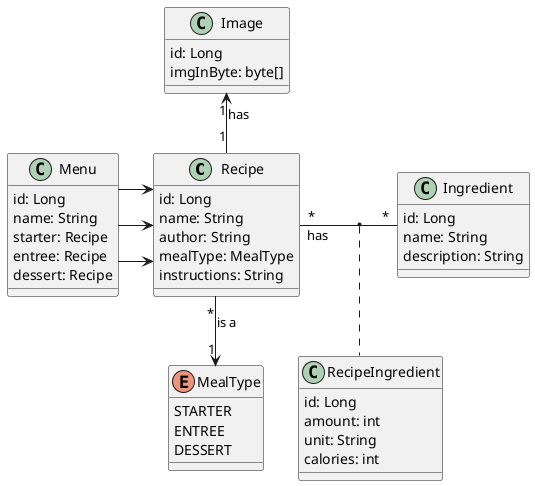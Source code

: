 @startuml
skinparam linetype ortho

class Recipe {
    id: Long
    name: String
    author: String
    mealType: MealType
    instructions: String
}

enum MealType {
    STARTER
    ENTREE
    DESSERT
}

class Ingredient {
    id: Long
    name: String
    description: String
}

class Image {
   id: Long
   imgInByte: byte[]
}

class Menu {
    id: Long
    name: String
    starter: Recipe
    entree: Recipe
    dessert: Recipe
}

class RecipeIngredient {
    id: Long
    amount: int
    unit: String
    calories: int
}

Recipe "*" - "*" Ingredient : has
(Recipe, Ingredient) .. RecipeIngredient


Menu  -right->  Recipe
Menu  -right->  Recipe
Menu  -right->  Recipe
Recipe "*" -down-> "1" MealType : is a
Recipe "1" -up-> "1" Image : has
@enduml